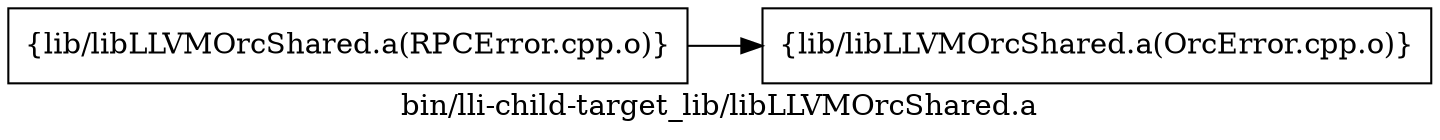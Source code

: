 digraph "bin/lli-child-target_lib/libLLVMOrcShared.a" {
	label="bin/lli-child-target_lib/libLLVMOrcShared.a";
	rankdir=LR;

	Node0x55cba6eda488 [shape=record,shape=box,group=0,label="{lib/libLLVMOrcShared.a(OrcError.cpp.o)}"];
	Node0x55cba6eddd68 [shape=record,shape=box,group=0,label="{lib/libLLVMOrcShared.a(RPCError.cpp.o)}"];
	Node0x55cba6eddd68 -> Node0x55cba6eda488;
}
